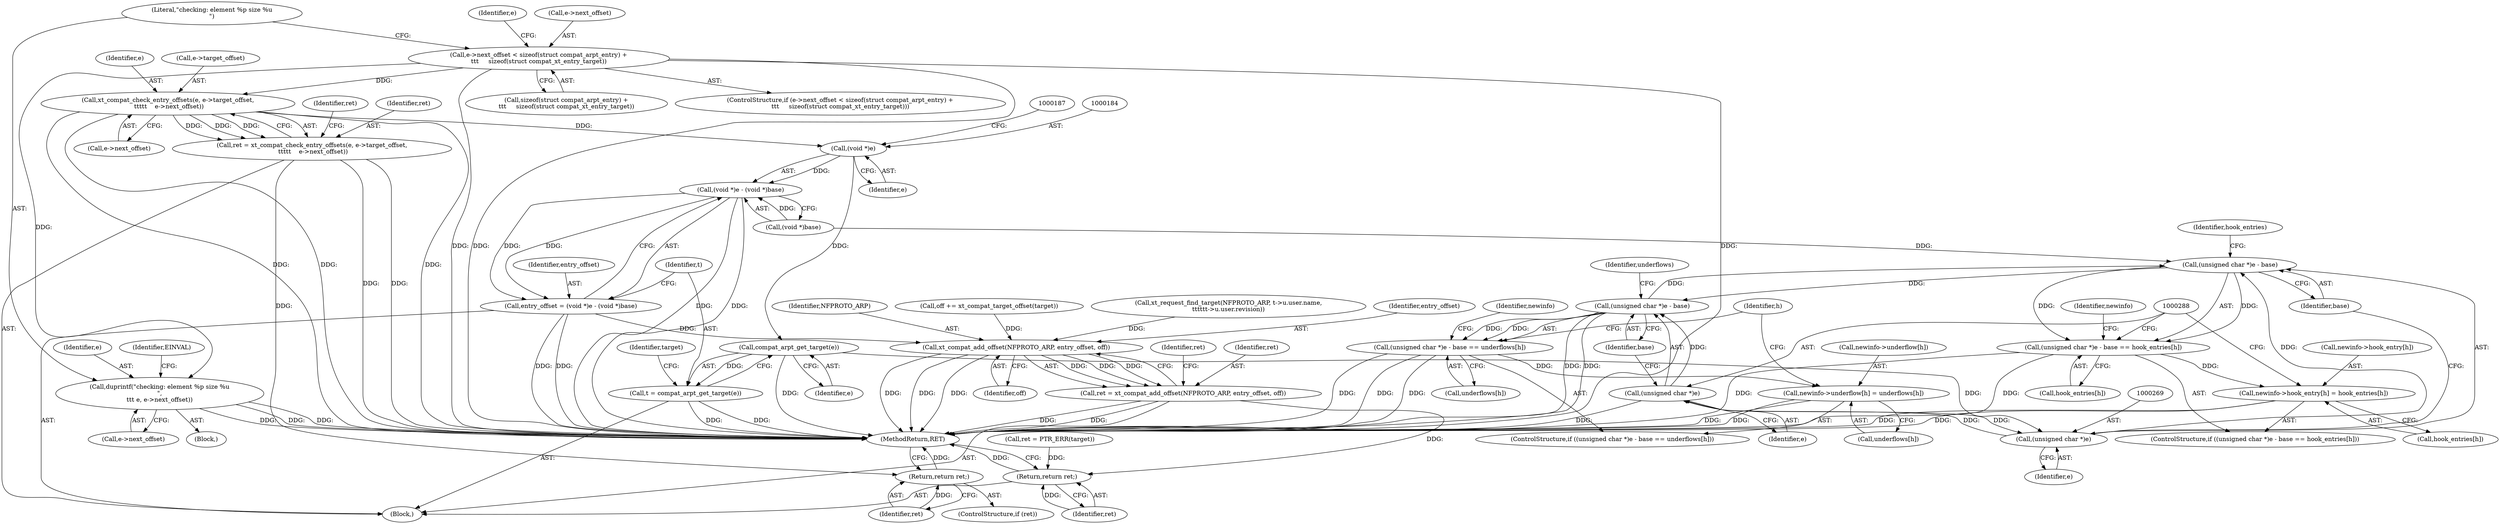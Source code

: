 digraph "1_linux_ce683e5f9d045e5d67d1312a42b359cb2ab2a13c@API" {
"1000130" [label="(Call,e->next_offset < sizeof(struct compat_arpt_entry) +\n\t\t\t     sizeof(struct compat_xt_entry_target))"];
"1000140" [label="(Call,duprintf(\"checking: element %p size %u\n\",\n\t\t\t e, e->next_offset))"];
"1000161" [label="(Call,xt_compat_check_entry_offsets(e, e->target_offset,\n \t\t\t\t\t    e->next_offset))"];
"1000159" [label="(Call,ret = xt_compat_check_entry_offsets(e, e->target_offset,\n \t\t\t\t\t    e->next_offset))"];
"1000171" [label="(Return,return ret;)"];
"1000183" [label="(Call,(void *)e)"];
"1000182" [label="(Call,(void *)e - (void *)base)"];
"1000180" [label="(Call,entry_offset = (void *)e - (void *)base)"];
"1000248" [label="(Call,xt_compat_add_offset(NFPROTO_ARP, entry_offset, off))"];
"1000246" [label="(Call,ret = xt_compat_add_offset(NFPROTO_ARP, entry_offset, off))"];
"1000332" [label="(Return,return ret;)"];
"1000191" [label="(Call,compat_arpt_get_target(e))"];
"1000189" [label="(Call,t = compat_arpt_get_target(e))"];
"1000268" [label="(Call,(unsigned char *)e)"];
"1000267" [label="(Call,(unsigned char *)e - base)"];
"1000266" [label="(Call,(unsigned char *)e - base == hook_entries[h])"];
"1000275" [label="(Call,newinfo->hook_entry[h] = hook_entries[h])"];
"1000286" [label="(Call,(unsigned char *)e - base)"];
"1000285" [label="(Call,(unsigned char *)e - base == underflows[h])"];
"1000294" [label="(Call,newinfo->underflow[h] = underflows[h])"];
"1000287" [label="(Call,(unsigned char *)e)"];
"1000224" [label="(Call,ret = PTR_ERR(target))"];
"1000143" [label="(Call,e->next_offset)"];
"1000190" [label="(Identifier,t)"];
"1000161" [label="(Call,xt_compat_check_entry_offsets(e, e->target_offset,\n \t\t\t\t\t    e->next_offset))"];
"1000294" [label="(Call,newinfo->underflow[h] = underflows[h])"];
"1000194" [label="(Identifier,target)"];
"1000267" [label="(Call,(unsigned char *)e - base)"];
"1000192" [label="(Identifier,e)"];
"1000289" [label="(Identifier,e)"];
"1000275" [label="(Call,newinfo->hook_entry[h] = hook_entries[h])"];
"1000265" [label="(ControlStructure,if ((unsigned char *)e - base == hook_entries[h]))"];
"1000285" [label="(Call,(unsigned char *)e - base == underflows[h])"];
"1000291" [label="(Call,underflows[h])"];
"1000141" [label="(Literal,\"checking: element %p size %u\n\")"];
"1000134" [label="(Call,sizeof(struct compat_arpt_entry) +\n\t\t\t     sizeof(struct compat_xt_entry_target))"];
"1000186" [label="(Call,(void *)base)"];
"1000195" [label="(Call,xt_request_find_target(NFPROTO_ARP, t->u.user.name,\n\t\t\t\t\tt->u.user.revision))"];
"1000295" [label="(Call,newinfo->underflow[h])"];
"1000286" [label="(Call,(unsigned char *)e - base)"];
"1000166" [label="(Call,e->next_offset)"];
"1000253" [label="(Identifier,ret)"];
"1000247" [label="(Identifier,ret)"];
"1000333" [label="(Identifier,ret)"];
"1000182" [label="(Call,(void *)e - (void *)base)"];
"1000159" [label="(Call,ret = xt_compat_check_entry_offsets(e, e->target_offset,\n \t\t\t\t\t    e->next_offset))"];
"1000191" [label="(Call,compat_arpt_get_target(e))"];
"1000140" [label="(Call,duprintf(\"checking: element %p size %u\n\",\n\t\t\t e, e->next_offset))"];
"1000142" [label="(Identifier,e)"];
"1000251" [label="(Identifier,off)"];
"1000162" [label="(Identifier,e)"];
"1000250" [label="(Identifier,entry_offset)"];
"1000129" [label="(ControlStructure,if (e->next_offset < sizeof(struct compat_arpt_entry) +\n\t\t\t     sizeof(struct compat_xt_entry_target)))"];
"1000171" [label="(Return,return ret;)"];
"1000266" [label="(Call,(unsigned char *)e - base == hook_entries[h])"];
"1000272" [label="(Call,hook_entries[h])"];
"1000183" [label="(Call,(void *)e)"];
"1000130" [label="(Call,e->next_offset < sizeof(struct compat_arpt_entry) +\n\t\t\t     sizeof(struct compat_xt_entry_target))"];
"1000281" [label="(Call,hook_entries[h])"];
"1000248" [label="(Call,xt_compat_add_offset(NFPROTO_ARP, entry_offset, off))"];
"1000249" [label="(Identifier,NFPROTO_ARP)"];
"1000189" [label="(Call,t = compat_arpt_get_target(e))"];
"1000170" [label="(Identifier,ret)"];
"1000273" [label="(Identifier,hook_entries)"];
"1000290" [label="(Identifier,base)"];
"1000111" [label="(Block,)"];
"1000332" [label="(Return,return ret;)"];
"1000139" [label="(Block,)"];
"1000284" [label="(ControlStructure,if ((unsigned char *)e - base == underflows[h]))"];
"1000148" [label="(Identifier,EINVAL)"];
"1000180" [label="(Call,entry_offset = (void *)e - (void *)base)"];
"1000163" [label="(Call,e->target_offset)"];
"1000238" [label="(Call,off += xt_compat_target_offset(target))"];
"1000271" [label="(Identifier,base)"];
"1000276" [label="(Call,newinfo->hook_entry[h])"];
"1000287" [label="(Call,(unsigned char *)e)"];
"1000297" [label="(Identifier,newinfo)"];
"1000300" [label="(Call,underflows[h])"];
"1000268" [label="(Call,(unsigned char *)e)"];
"1000154" [label="(Identifier,e)"];
"1000334" [label="(MethodReturn,RET)"];
"1000172" [label="(Identifier,ret)"];
"1000278" [label="(Identifier,newinfo)"];
"1000160" [label="(Identifier,ret)"];
"1000246" [label="(Call,ret = xt_compat_add_offset(NFPROTO_ARP, entry_offset, off))"];
"1000181" [label="(Identifier,entry_offset)"];
"1000131" [label="(Call,e->next_offset)"];
"1000270" [label="(Identifier,e)"];
"1000292" [label="(Identifier,underflows)"];
"1000185" [label="(Identifier,e)"];
"1000169" [label="(ControlStructure,if (ret))"];
"1000263" [label="(Identifier,h)"];
"1000130" -> "1000129"  [label="AST: "];
"1000130" -> "1000134"  [label="CFG: "];
"1000131" -> "1000130"  [label="AST: "];
"1000134" -> "1000130"  [label="AST: "];
"1000141" -> "1000130"  [label="CFG: "];
"1000154" -> "1000130"  [label="CFG: "];
"1000130" -> "1000334"  [label="DDG: "];
"1000130" -> "1000334"  [label="DDG: "];
"1000130" -> "1000334"  [label="DDG: "];
"1000130" -> "1000140"  [label="DDG: "];
"1000130" -> "1000161"  [label="DDG: "];
"1000140" -> "1000139"  [label="AST: "];
"1000140" -> "1000143"  [label="CFG: "];
"1000141" -> "1000140"  [label="AST: "];
"1000142" -> "1000140"  [label="AST: "];
"1000143" -> "1000140"  [label="AST: "];
"1000148" -> "1000140"  [label="CFG: "];
"1000140" -> "1000334"  [label="DDG: "];
"1000140" -> "1000334"  [label="DDG: "];
"1000140" -> "1000334"  [label="DDG: "];
"1000161" -> "1000159"  [label="AST: "];
"1000161" -> "1000166"  [label="CFG: "];
"1000162" -> "1000161"  [label="AST: "];
"1000163" -> "1000161"  [label="AST: "];
"1000166" -> "1000161"  [label="AST: "];
"1000159" -> "1000161"  [label="CFG: "];
"1000161" -> "1000334"  [label="DDG: "];
"1000161" -> "1000334"  [label="DDG: "];
"1000161" -> "1000334"  [label="DDG: "];
"1000161" -> "1000159"  [label="DDG: "];
"1000161" -> "1000159"  [label="DDG: "];
"1000161" -> "1000159"  [label="DDG: "];
"1000161" -> "1000183"  [label="DDG: "];
"1000159" -> "1000111"  [label="AST: "];
"1000160" -> "1000159"  [label="AST: "];
"1000170" -> "1000159"  [label="CFG: "];
"1000159" -> "1000334"  [label="DDG: "];
"1000159" -> "1000334"  [label="DDG: "];
"1000159" -> "1000171"  [label="DDG: "];
"1000171" -> "1000169"  [label="AST: "];
"1000171" -> "1000172"  [label="CFG: "];
"1000172" -> "1000171"  [label="AST: "];
"1000334" -> "1000171"  [label="CFG: "];
"1000171" -> "1000334"  [label="DDG: "];
"1000172" -> "1000171"  [label="DDG: "];
"1000183" -> "1000182"  [label="AST: "];
"1000183" -> "1000185"  [label="CFG: "];
"1000184" -> "1000183"  [label="AST: "];
"1000185" -> "1000183"  [label="AST: "];
"1000187" -> "1000183"  [label="CFG: "];
"1000183" -> "1000182"  [label="DDG: "];
"1000183" -> "1000191"  [label="DDG: "];
"1000182" -> "1000180"  [label="AST: "];
"1000182" -> "1000186"  [label="CFG: "];
"1000186" -> "1000182"  [label="AST: "];
"1000180" -> "1000182"  [label="CFG: "];
"1000182" -> "1000334"  [label="DDG: "];
"1000182" -> "1000334"  [label="DDG: "];
"1000182" -> "1000180"  [label="DDG: "];
"1000182" -> "1000180"  [label="DDG: "];
"1000186" -> "1000182"  [label="DDG: "];
"1000180" -> "1000111"  [label="AST: "];
"1000181" -> "1000180"  [label="AST: "];
"1000190" -> "1000180"  [label="CFG: "];
"1000180" -> "1000334"  [label="DDG: "];
"1000180" -> "1000334"  [label="DDG: "];
"1000180" -> "1000248"  [label="DDG: "];
"1000248" -> "1000246"  [label="AST: "];
"1000248" -> "1000251"  [label="CFG: "];
"1000249" -> "1000248"  [label="AST: "];
"1000250" -> "1000248"  [label="AST: "];
"1000251" -> "1000248"  [label="AST: "];
"1000246" -> "1000248"  [label="CFG: "];
"1000248" -> "1000334"  [label="DDG: "];
"1000248" -> "1000334"  [label="DDG: "];
"1000248" -> "1000334"  [label="DDG: "];
"1000248" -> "1000246"  [label="DDG: "];
"1000248" -> "1000246"  [label="DDG: "];
"1000248" -> "1000246"  [label="DDG: "];
"1000195" -> "1000248"  [label="DDG: "];
"1000238" -> "1000248"  [label="DDG: "];
"1000246" -> "1000111"  [label="AST: "];
"1000247" -> "1000246"  [label="AST: "];
"1000253" -> "1000246"  [label="CFG: "];
"1000246" -> "1000334"  [label="DDG: "];
"1000246" -> "1000334"  [label="DDG: "];
"1000246" -> "1000332"  [label="DDG: "];
"1000332" -> "1000111"  [label="AST: "];
"1000332" -> "1000333"  [label="CFG: "];
"1000333" -> "1000332"  [label="AST: "];
"1000334" -> "1000332"  [label="CFG: "];
"1000332" -> "1000334"  [label="DDG: "];
"1000333" -> "1000332"  [label="DDG: "];
"1000224" -> "1000332"  [label="DDG: "];
"1000191" -> "1000189"  [label="AST: "];
"1000191" -> "1000192"  [label="CFG: "];
"1000192" -> "1000191"  [label="AST: "];
"1000189" -> "1000191"  [label="CFG: "];
"1000191" -> "1000334"  [label="DDG: "];
"1000191" -> "1000189"  [label="DDG: "];
"1000191" -> "1000268"  [label="DDG: "];
"1000189" -> "1000111"  [label="AST: "];
"1000190" -> "1000189"  [label="AST: "];
"1000194" -> "1000189"  [label="CFG: "];
"1000189" -> "1000334"  [label="DDG: "];
"1000189" -> "1000334"  [label="DDG: "];
"1000268" -> "1000267"  [label="AST: "];
"1000268" -> "1000270"  [label="CFG: "];
"1000269" -> "1000268"  [label="AST: "];
"1000270" -> "1000268"  [label="AST: "];
"1000271" -> "1000268"  [label="CFG: "];
"1000268" -> "1000267"  [label="DDG: "];
"1000287" -> "1000268"  [label="DDG: "];
"1000268" -> "1000287"  [label="DDG: "];
"1000267" -> "1000266"  [label="AST: "];
"1000267" -> "1000271"  [label="CFG: "];
"1000271" -> "1000267"  [label="AST: "];
"1000273" -> "1000267"  [label="CFG: "];
"1000267" -> "1000266"  [label="DDG: "];
"1000267" -> "1000266"  [label="DDG: "];
"1000186" -> "1000267"  [label="DDG: "];
"1000286" -> "1000267"  [label="DDG: "];
"1000267" -> "1000286"  [label="DDG: "];
"1000266" -> "1000265"  [label="AST: "];
"1000266" -> "1000272"  [label="CFG: "];
"1000272" -> "1000266"  [label="AST: "];
"1000278" -> "1000266"  [label="CFG: "];
"1000288" -> "1000266"  [label="CFG: "];
"1000266" -> "1000334"  [label="DDG: "];
"1000266" -> "1000334"  [label="DDG: "];
"1000266" -> "1000275"  [label="DDG: "];
"1000275" -> "1000265"  [label="AST: "];
"1000275" -> "1000281"  [label="CFG: "];
"1000276" -> "1000275"  [label="AST: "];
"1000281" -> "1000275"  [label="AST: "];
"1000288" -> "1000275"  [label="CFG: "];
"1000275" -> "1000334"  [label="DDG: "];
"1000275" -> "1000334"  [label="DDG: "];
"1000286" -> "1000285"  [label="AST: "];
"1000286" -> "1000290"  [label="CFG: "];
"1000287" -> "1000286"  [label="AST: "];
"1000290" -> "1000286"  [label="AST: "];
"1000292" -> "1000286"  [label="CFG: "];
"1000286" -> "1000334"  [label="DDG: "];
"1000286" -> "1000334"  [label="DDG: "];
"1000286" -> "1000285"  [label="DDG: "];
"1000286" -> "1000285"  [label="DDG: "];
"1000287" -> "1000286"  [label="DDG: "];
"1000285" -> "1000284"  [label="AST: "];
"1000285" -> "1000291"  [label="CFG: "];
"1000291" -> "1000285"  [label="AST: "];
"1000297" -> "1000285"  [label="CFG: "];
"1000263" -> "1000285"  [label="CFG: "];
"1000285" -> "1000334"  [label="DDG: "];
"1000285" -> "1000334"  [label="DDG: "];
"1000285" -> "1000334"  [label="DDG: "];
"1000285" -> "1000294"  [label="DDG: "];
"1000294" -> "1000284"  [label="AST: "];
"1000294" -> "1000300"  [label="CFG: "];
"1000295" -> "1000294"  [label="AST: "];
"1000300" -> "1000294"  [label="AST: "];
"1000263" -> "1000294"  [label="CFG: "];
"1000294" -> "1000334"  [label="DDG: "];
"1000294" -> "1000334"  [label="DDG: "];
"1000287" -> "1000289"  [label="CFG: "];
"1000288" -> "1000287"  [label="AST: "];
"1000289" -> "1000287"  [label="AST: "];
"1000290" -> "1000287"  [label="CFG: "];
"1000287" -> "1000334"  [label="DDG: "];
}
